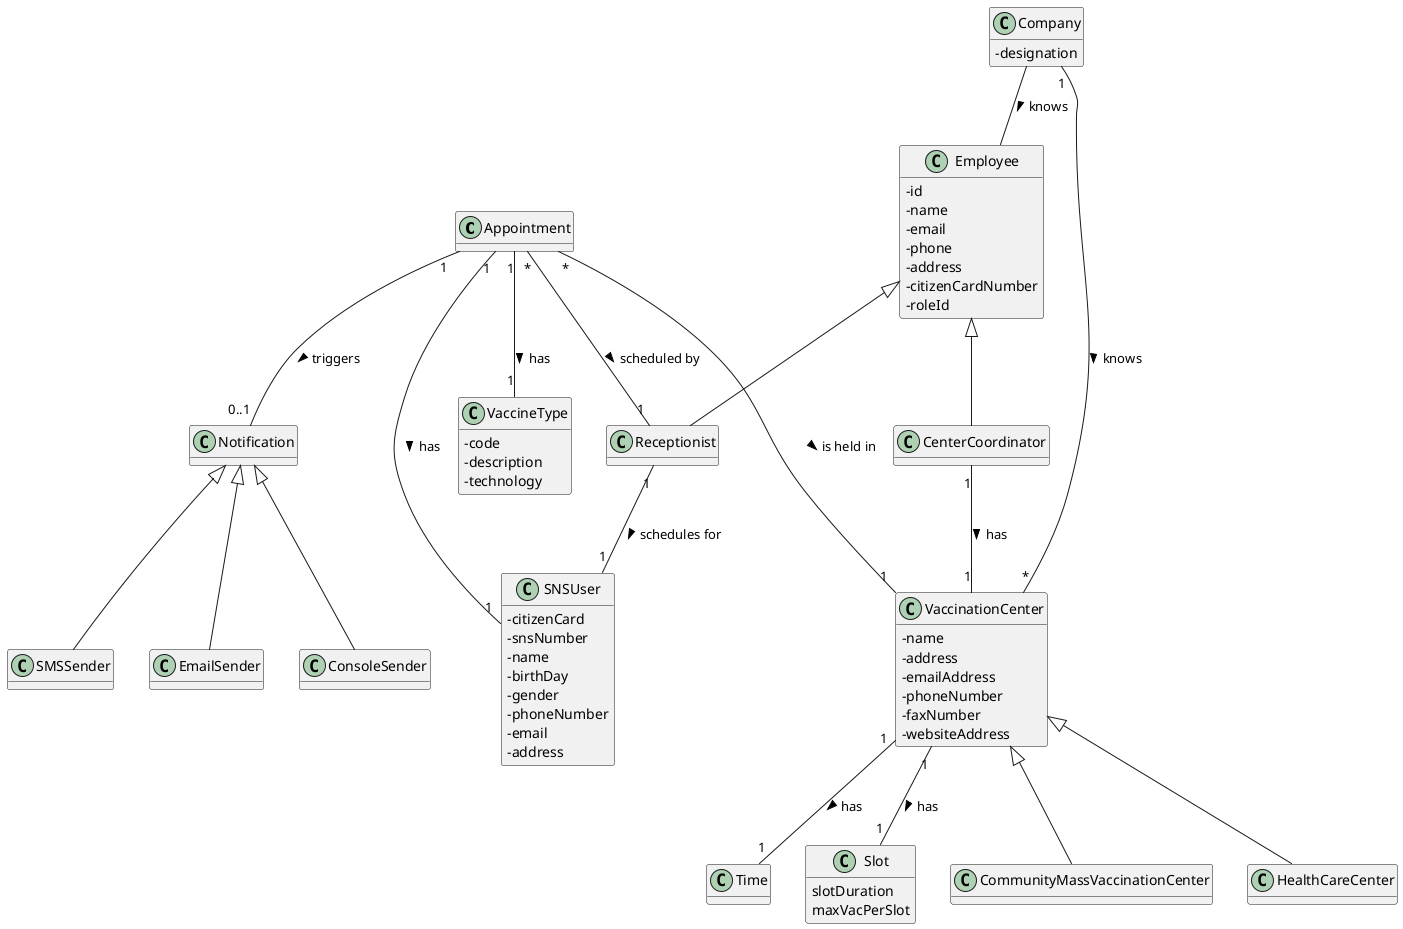 @startuml  US02_DM
hide methods
skinparam classAttributeIconSize 0


class Appointment {}

class VaccineType {
  -code 
  -description
  -technology
}

class SNSUser {
  - citizenCard
  - snsNumber
  - name
  - birthDay
  - gender
  - phoneNumber
  - email
  - address
}

class VaccinationCenter{
  -name
  -address
  -emailAddress
  -phoneNumber
  -faxNumber
  -websiteAddress
}

class Time {}

class Slot {
  slotDuration
  maxVacPerSlot
}

class Company{
  -designation
}

class Receptionist {}

class Employee {
  -id
  -name
  -email
  -phone
  -address
  -citizenCardNumber
  -roleId
}

class Notification {}

class CenterCoordinator {}

class CommunityMassVaccinationCenter {}

class HealthCareCenter {}


Appointment "1"  -- "1" VaccineType : has >
Appointment "*" -- "1" VaccinationCenter : is held in >
Appointment "1" -- "1" SNSUser : has >
Appointment "*" -- "1" Receptionist : scheduled by >
Appointment "1" -- "0..1" Notification : triggers >

Receptionist "1" -- "1" SNSUser : schedules for >
Employee <|-- Receptionist
Employee <|-- CenterCoordinator

Company -- Employee : knows >
Company "1" -- "*" VaccinationCenter : knows >

CenterCoordinator "1" -- "1" VaccinationCenter : has >

VaccinationCenter <|-- CommunityMassVaccinationCenter
VaccinationCenter <|-- HealthCareCenter
VaccinationCenter "1" -- "1" Slot : has >
VaccinationCenter "1" -- "1" Time : has >

Notification <|-- SMSSender
Notification <|-- EmailSender
Notification <|-- ConsoleSender



@enduml